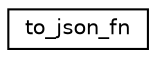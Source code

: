 digraph "Graphical Class Hierarchy"
{
 // LATEX_PDF_SIZE
  edge [fontname="Helvetica",fontsize="10",labelfontname="Helvetica",labelfontsize="10"];
  node [fontname="Helvetica",fontsize="10",shape=record];
  rankdir="LR";
  Node0 [label="to_json_fn",height=0.2,width=0.4,color="black", fillcolor="white", style="filled",URL="$structnlohmann_1_1detail_1_1to__json__fn.html",tooltip=" "];
}
